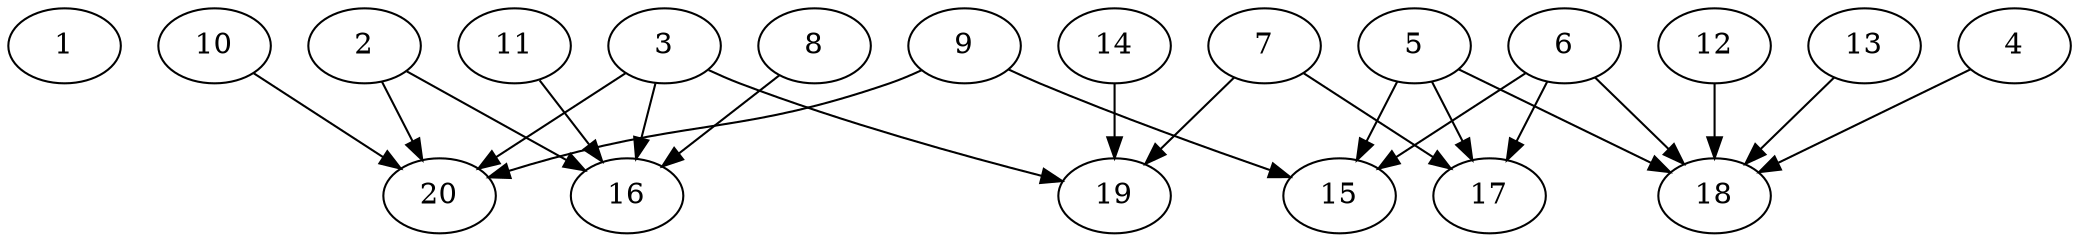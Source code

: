 // DAG automatically generated by daggen at Sat Jul 27 15:39:06 2019
// ./daggen --dot -n 20 --ccr 0.5 --fat 0.8 --regular 0.5 --density 0.4 --mindata 5242880 --maxdata 52428800 
digraph G {
  1 [size="79400960", alpha="0.03", expect_size="39700480"] 
  2 [size="87308288", alpha="0.04", expect_size="43654144"] 
  2 -> 16 [size ="43654144"]
  2 -> 20 [size ="43654144"]
  3 [size="41324544", alpha="0.08", expect_size="20662272"] 
  3 -> 16 [size ="20662272"]
  3 -> 19 [size ="20662272"]
  3 -> 20 [size ="20662272"]
  4 [size="22401024", alpha="0.10", expect_size="11200512"] 
  4 -> 18 [size ="11200512"]
  5 [size="21764096", alpha="0.06", expect_size="10882048"] 
  5 -> 15 [size ="10882048"]
  5 -> 17 [size ="10882048"]
  5 -> 18 [size ="10882048"]
  6 [size="59226112", alpha="0.10", expect_size="29613056"] 
  6 -> 15 [size ="29613056"]
  6 -> 17 [size ="29613056"]
  6 -> 18 [size ="29613056"]
  7 [size="65337344", alpha="0.14", expect_size="32668672"] 
  7 -> 17 [size ="32668672"]
  7 -> 19 [size ="32668672"]
  8 [size="41596928", alpha="0.15", expect_size="20798464"] 
  8 -> 16 [size ="20798464"]
  9 [size="88008704", alpha="0.15", expect_size="44004352"] 
  9 -> 15 [size ="44004352"]
  9 -> 20 [size ="44004352"]
  10 [size="16633856", alpha="0.14", expect_size="8316928"] 
  10 -> 20 [size ="8316928"]
  11 [size="37201920", alpha="0.02", expect_size="18600960"] 
  11 -> 16 [size ="18600960"]
  12 [size="52684800", alpha="0.17", expect_size="26342400"] 
  12 -> 18 [size ="26342400"]
  13 [size="69390336", alpha="0.10", expect_size="34695168"] 
  13 -> 18 [size ="34695168"]
  14 [size="14503936", alpha="0.19", expect_size="7251968"] 
  14 -> 19 [size ="7251968"]
  15 [size="64032768", alpha="0.19", expect_size="32016384"] 
  16 [size="93036544", alpha="0.06", expect_size="46518272"] 
  17 [size="44988416", alpha="0.12", expect_size="22494208"] 
  18 [size="17451008", alpha="0.13", expect_size="8725504"] 
  19 [size="90138624", alpha="0.14", expect_size="45069312"] 
  20 [size="67540992", alpha="0.09", expect_size="33770496"] 
}
